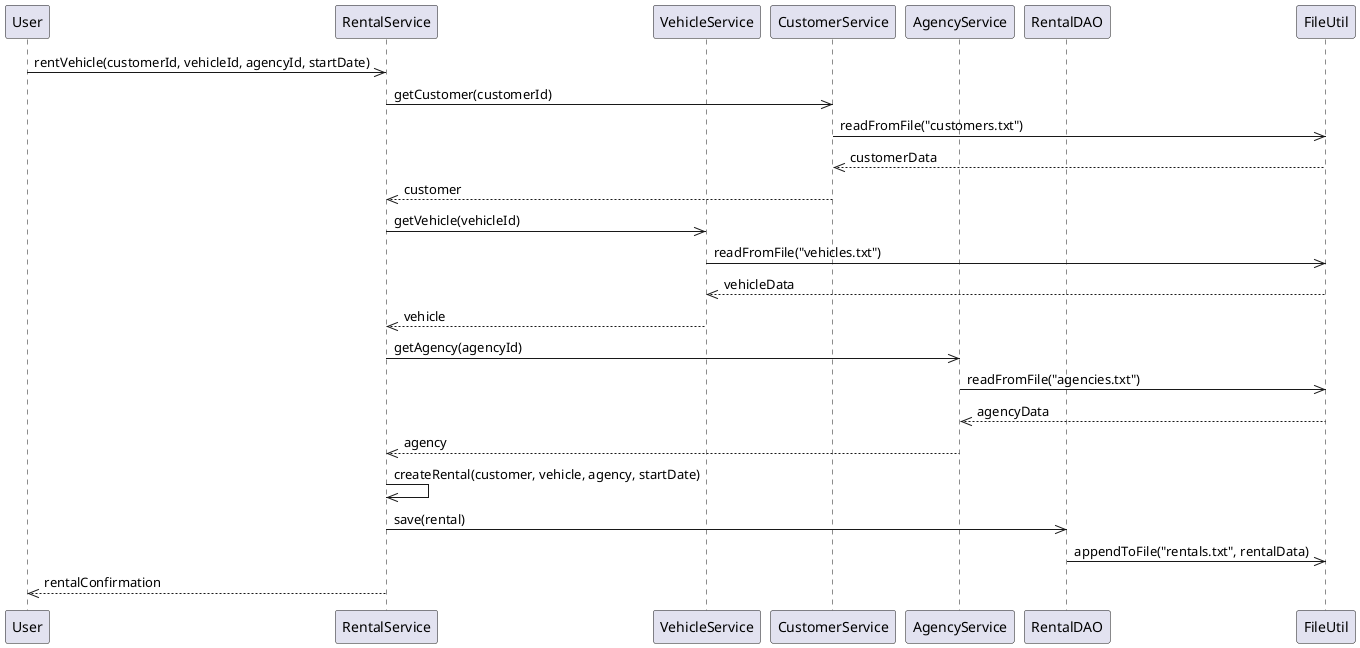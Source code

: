 @startuml Locadora
    participant User
    participant RentalService
    participant VehicleService
    participant CustomerService
    participant AgencyService
    participant RentalDAO
    participant FileUtil

    User->>RentalService: rentVehicle(customerId, vehicleId, agencyId, startDate)
    RentalService->>CustomerService: getCustomer(customerId)
    CustomerService->>FileUtil: readFromFile("customers.txt")
    FileUtil-->>CustomerService: customerData
    CustomerService-->>RentalService: customer

    RentalService->>VehicleService: getVehicle(vehicleId)
    VehicleService->>FileUtil: readFromFile("vehicles.txt")
    FileUtil-->>VehicleService: vehicleData
    VehicleService-->>RentalService: vehicle

    RentalService->>AgencyService: getAgency(agencyId)
    AgencyService->>FileUtil: readFromFile("agencies.txt")
    FileUtil-->>AgencyService: agencyData
    AgencyService-->>RentalService: agency

    RentalService->>RentalService: createRental(customer, vehicle, agency, startDate)
    RentalService->>RentalDAO: save(rental)
    RentalDAO->>FileUtil: appendToFile("rentals.txt", rentalData)
    RentalService-->>User: rentalConfirmation
@enduml